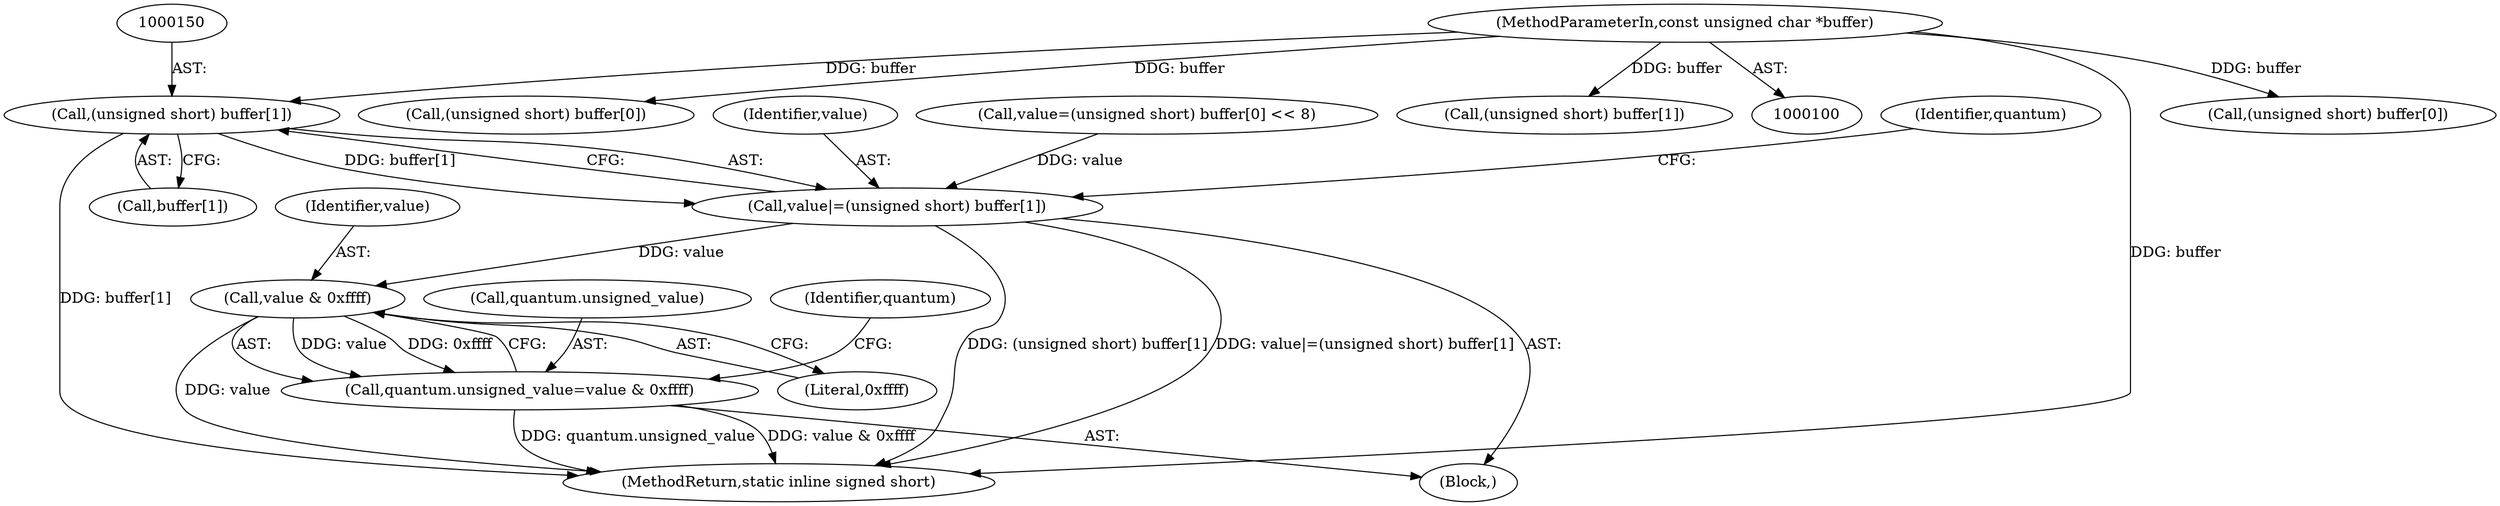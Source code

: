 digraph "0_ImageMagick_d8ab7f046587f2e9f734b687ba7e6e10147c294b_9@array" {
"1000149" [label="(Call,(unsigned short) buffer[1])"];
"1000102" [label="(MethodParameterIn,const unsigned char *buffer)"];
"1000147" [label="(Call,value|=(unsigned short) buffer[1])"];
"1000158" [label="(Call,value & 0xffff)"];
"1000154" [label="(Call,quantum.unsigned_value=value & 0xffff)"];
"1000155" [label="(Call,quantum.unsigned_value)"];
"1000122" [label="(Call,(unsigned short) buffer[0])"];
"1000141" [label="(Call,(unsigned short) buffer[0])"];
"1000154" [label="(Call,quantum.unsigned_value=value & 0xffff)"];
"1000156" [label="(Identifier,quantum)"];
"1000114" [label="(Call,(unsigned short) buffer[1])"];
"1000163" [label="(Identifier,quantum)"];
"1000151" [label="(Call,buffer[1])"];
"1000148" [label="(Identifier,value)"];
"1000138" [label="(Call,value=(unsigned short) buffer[0] << 8)"];
"1000158" [label="(Call,value & 0xffff)"];
"1000103" [label="(Block,)"];
"1000147" [label="(Call,value|=(unsigned short) buffer[1])"];
"1000160" [label="(Literal,0xffff)"];
"1000159" [label="(Identifier,value)"];
"1000102" [label="(MethodParameterIn,const unsigned char *buffer)"];
"1000149" [label="(Call,(unsigned short) buffer[1])"];
"1000165" [label="(MethodReturn,static inline signed short)"];
"1000149" -> "1000147"  [label="AST: "];
"1000149" -> "1000151"  [label="CFG: "];
"1000150" -> "1000149"  [label="AST: "];
"1000151" -> "1000149"  [label="AST: "];
"1000147" -> "1000149"  [label="CFG: "];
"1000149" -> "1000165"  [label="DDG: buffer[1]"];
"1000149" -> "1000147"  [label="DDG: buffer[1]"];
"1000102" -> "1000149"  [label="DDG: buffer"];
"1000102" -> "1000100"  [label="AST: "];
"1000102" -> "1000165"  [label="DDG: buffer"];
"1000102" -> "1000114"  [label="DDG: buffer"];
"1000102" -> "1000122"  [label="DDG: buffer"];
"1000102" -> "1000141"  [label="DDG: buffer"];
"1000147" -> "1000103"  [label="AST: "];
"1000148" -> "1000147"  [label="AST: "];
"1000156" -> "1000147"  [label="CFG: "];
"1000147" -> "1000165"  [label="DDG: (unsigned short) buffer[1]"];
"1000147" -> "1000165"  [label="DDG: value|=(unsigned short) buffer[1]"];
"1000138" -> "1000147"  [label="DDG: value"];
"1000147" -> "1000158"  [label="DDG: value"];
"1000158" -> "1000154"  [label="AST: "];
"1000158" -> "1000160"  [label="CFG: "];
"1000159" -> "1000158"  [label="AST: "];
"1000160" -> "1000158"  [label="AST: "];
"1000154" -> "1000158"  [label="CFG: "];
"1000158" -> "1000165"  [label="DDG: value"];
"1000158" -> "1000154"  [label="DDG: value"];
"1000158" -> "1000154"  [label="DDG: 0xffff"];
"1000154" -> "1000103"  [label="AST: "];
"1000155" -> "1000154"  [label="AST: "];
"1000163" -> "1000154"  [label="CFG: "];
"1000154" -> "1000165"  [label="DDG: quantum.unsigned_value"];
"1000154" -> "1000165"  [label="DDG: value & 0xffff"];
}
